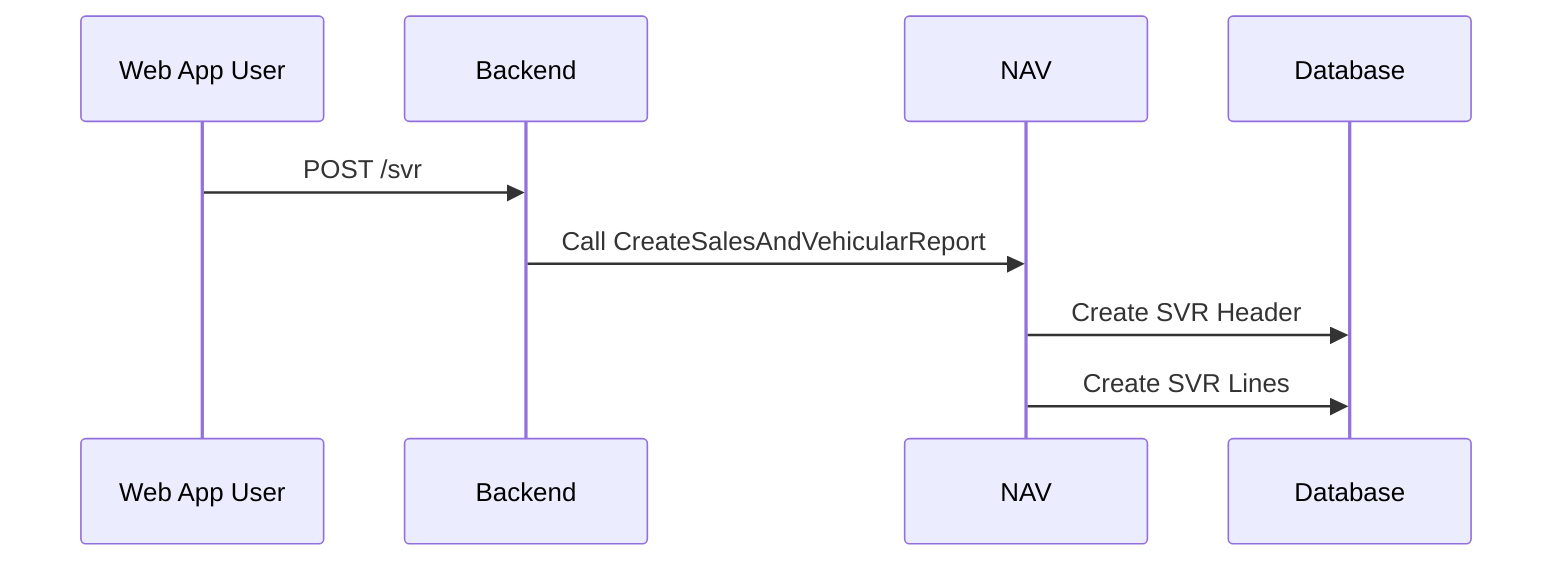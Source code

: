 sequenceDiagram
    participant Web App User
    participant Backend
    participant NAV
    participant Database

    Web App User->>Backend: POST /svr
    Backend->>NAV: Call CreateSalesAndVehicularReport
    NAV->>Database: Create SVR Header
    NAV->>Database: Create SVR Lines